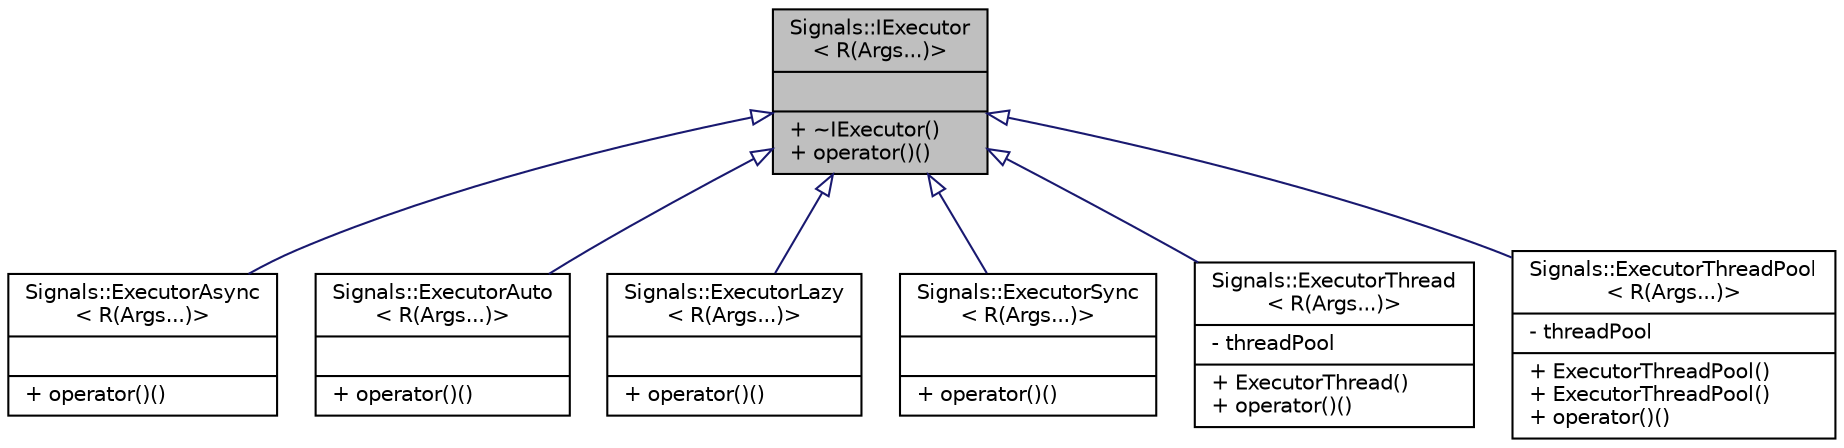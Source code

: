 digraph "Signals::IExecutor&lt; R(Args...)&gt;"
{
 // INTERACTIVE_SVG=YES
  edge [fontname="Helvetica",fontsize="10",labelfontname="Helvetica",labelfontsize="10"];
  node [fontname="Helvetica",fontsize="10",shape=record];
  Node1 [label="{Signals::IExecutor\l\< R(Args...)\>\n||+ ~IExecutor()\l+ operator()()\l}",height=0.2,width=0.4,color="black", fillcolor="grey75", style="filled", fontcolor="black"];
  Node1 -> Node2 [dir="back",color="midnightblue",fontsize="10",style="solid",arrowtail="onormal",fontname="Helvetica"];
  Node2 [label="{Signals::ExecutorAsync\l\< R(Args...)\>\n||+ operator()()\l}",height=0.2,width=0.4,color="black", fillcolor="white", style="filled",URL="$class_signals_1_1_executor_async_3_01_r_07_args_8_8_8_08_4.html"];
  Node1 -> Node3 [dir="back",color="midnightblue",fontsize="10",style="solid",arrowtail="onormal",fontname="Helvetica"];
  Node3 [label="{Signals::ExecutorAuto\l\< R(Args...)\>\n||+ operator()()\l}",height=0.2,width=0.4,color="black", fillcolor="white", style="filled",URL="$class_signals_1_1_executor_auto_3_01_r_07_args_8_8_8_08_4.html"];
  Node1 -> Node4 [dir="back",color="midnightblue",fontsize="10",style="solid",arrowtail="onormal",fontname="Helvetica"];
  Node4 [label="{Signals::ExecutorLazy\l\< R(Args...)\>\n||+ operator()()\l}",height=0.2,width=0.4,color="black", fillcolor="white", style="filled",URL="$class_signals_1_1_executor_lazy_3_01_r_07_args_8_8_8_08_4.html"];
  Node1 -> Node5 [dir="back",color="midnightblue",fontsize="10",style="solid",arrowtail="onormal",fontname="Helvetica"];
  Node5 [label="{Signals::ExecutorSync\l\< R(Args...)\>\n||+ operator()()\l}",height=0.2,width=0.4,color="black", fillcolor="white", style="filled",URL="$class_signals_1_1_executor_sync_3_01_r_07_args_8_8_8_08_4.html"];
  Node1 -> Node6 [dir="back",color="midnightblue",fontsize="10",style="solid",arrowtail="onormal",fontname="Helvetica"];
  Node6 [label="{Signals::ExecutorThread\l\< R(Args...)\>\n|- threadPool\l|+ ExecutorThread()\l+ operator()()\l}",height=0.2,width=0.4,color="black", fillcolor="white", style="filled",URL="$class_signals_1_1_executor_thread_3_01_r_07_args_8_8_8_08_4.html"];
  Node1 -> Node7 [dir="back",color="midnightblue",fontsize="10",style="solid",arrowtail="onormal",fontname="Helvetica"];
  Node7 [label="{Signals::ExecutorThreadPool\l\< R(Args...)\>\n|- threadPool\l|+ ExecutorThreadPool()\l+ ExecutorThreadPool()\l+ operator()()\l}",height=0.2,width=0.4,color="black", fillcolor="white", style="filled",URL="$class_signals_1_1_executor_thread_pool_3_01_r_07_args_8_8_8_08_4.html"];
}
